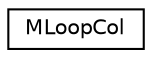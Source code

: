 digraph G
{
  edge [fontname="Helvetica",fontsize="10",labelfontname="Helvetica",labelfontsize="10"];
  node [fontname="Helvetica",fontsize="10",shape=record];
  rankdir=LR;
  Node1 [label="MLoopCol",height=0.2,width=0.4,color="black", fillcolor="white", style="filled",URL="$d5/df4/structMLoopCol.html"];
}
